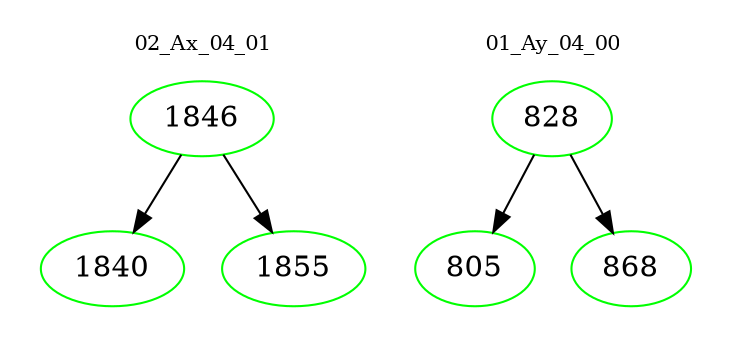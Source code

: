 digraph{
subgraph cluster_0 {
color = white
label = "02_Ax_04_01";
fontsize=10;
T0_1846 [label="1846", color="green"]
T0_1846 -> T0_1840 [color="black"]
T0_1840 [label="1840", color="green"]
T0_1846 -> T0_1855 [color="black"]
T0_1855 [label="1855", color="green"]
}
subgraph cluster_1 {
color = white
label = "01_Ay_04_00";
fontsize=10;
T1_828 [label="828", color="green"]
T1_828 -> T1_805 [color="black"]
T1_805 [label="805", color="green"]
T1_828 -> T1_868 [color="black"]
T1_868 [label="868", color="green"]
}
}
